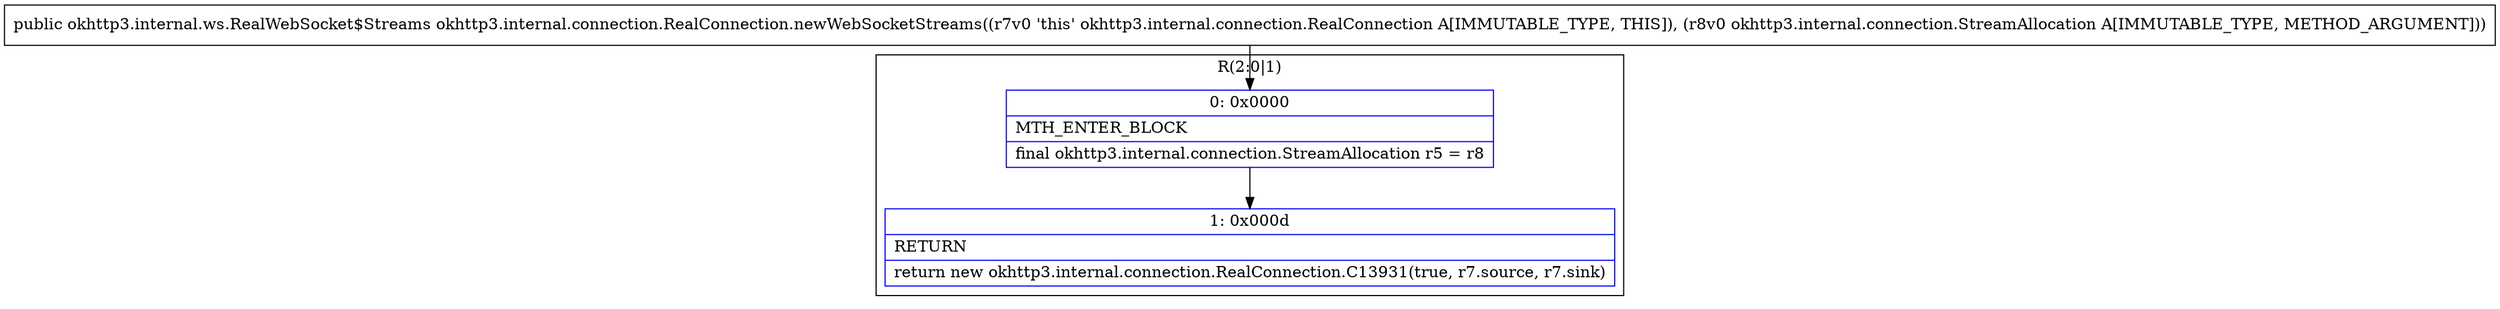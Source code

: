 digraph "CFG forokhttp3.internal.connection.RealConnection.newWebSocketStreams(Lokhttp3\/internal\/connection\/StreamAllocation;)Lokhttp3\/internal\/ws\/RealWebSocket$Streams;" {
subgraph cluster_Region_679001567 {
label = "R(2:0|1)";
node [shape=record,color=blue];
Node_0 [shape=record,label="{0\:\ 0x0000|MTH_ENTER_BLOCK\l|final okhttp3.internal.connection.StreamAllocation r5 = r8\l}"];
Node_1 [shape=record,label="{1\:\ 0x000d|RETURN\l|return new okhttp3.internal.connection.RealConnection.C13931(true, r7.source, r7.sink)\l}"];
}
MethodNode[shape=record,label="{public okhttp3.internal.ws.RealWebSocket$Streams okhttp3.internal.connection.RealConnection.newWebSocketStreams((r7v0 'this' okhttp3.internal.connection.RealConnection A[IMMUTABLE_TYPE, THIS]), (r8v0 okhttp3.internal.connection.StreamAllocation A[IMMUTABLE_TYPE, METHOD_ARGUMENT])) }"];
MethodNode -> Node_0;
Node_0 -> Node_1;
}


